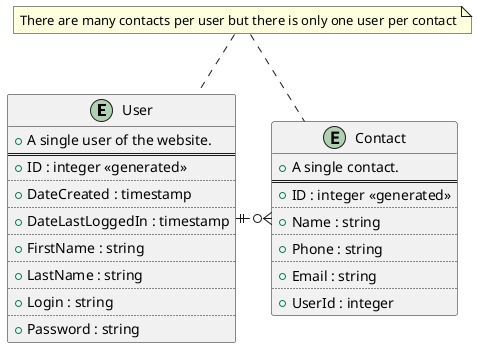 @startuml ERD
entity "User" as user {
  + A single user of the website.
  ==
  + ID : integer <<generated>>
  ..
  + DateCreated : timestamp
  ..
  + DateLastLoggedIn : timestamp
  ..
  + FirstName : string
  ..
  + LastName : string
  ..
  + Login : string
  ..
  + Password : string
}
entity "Contact" as contact {
  + A single contact.
  ==
  + ID : integer <<generated>>
  ..
  + Name : string
  ..
  + Phone : string
  ..
  + Email : string
  ..
  + UserId : integer
}
note "There are many contacts per user but there is only one user per contact" as n1
n1 .. user
n1 .. contact
user ||.right.o{ contact
@enduml